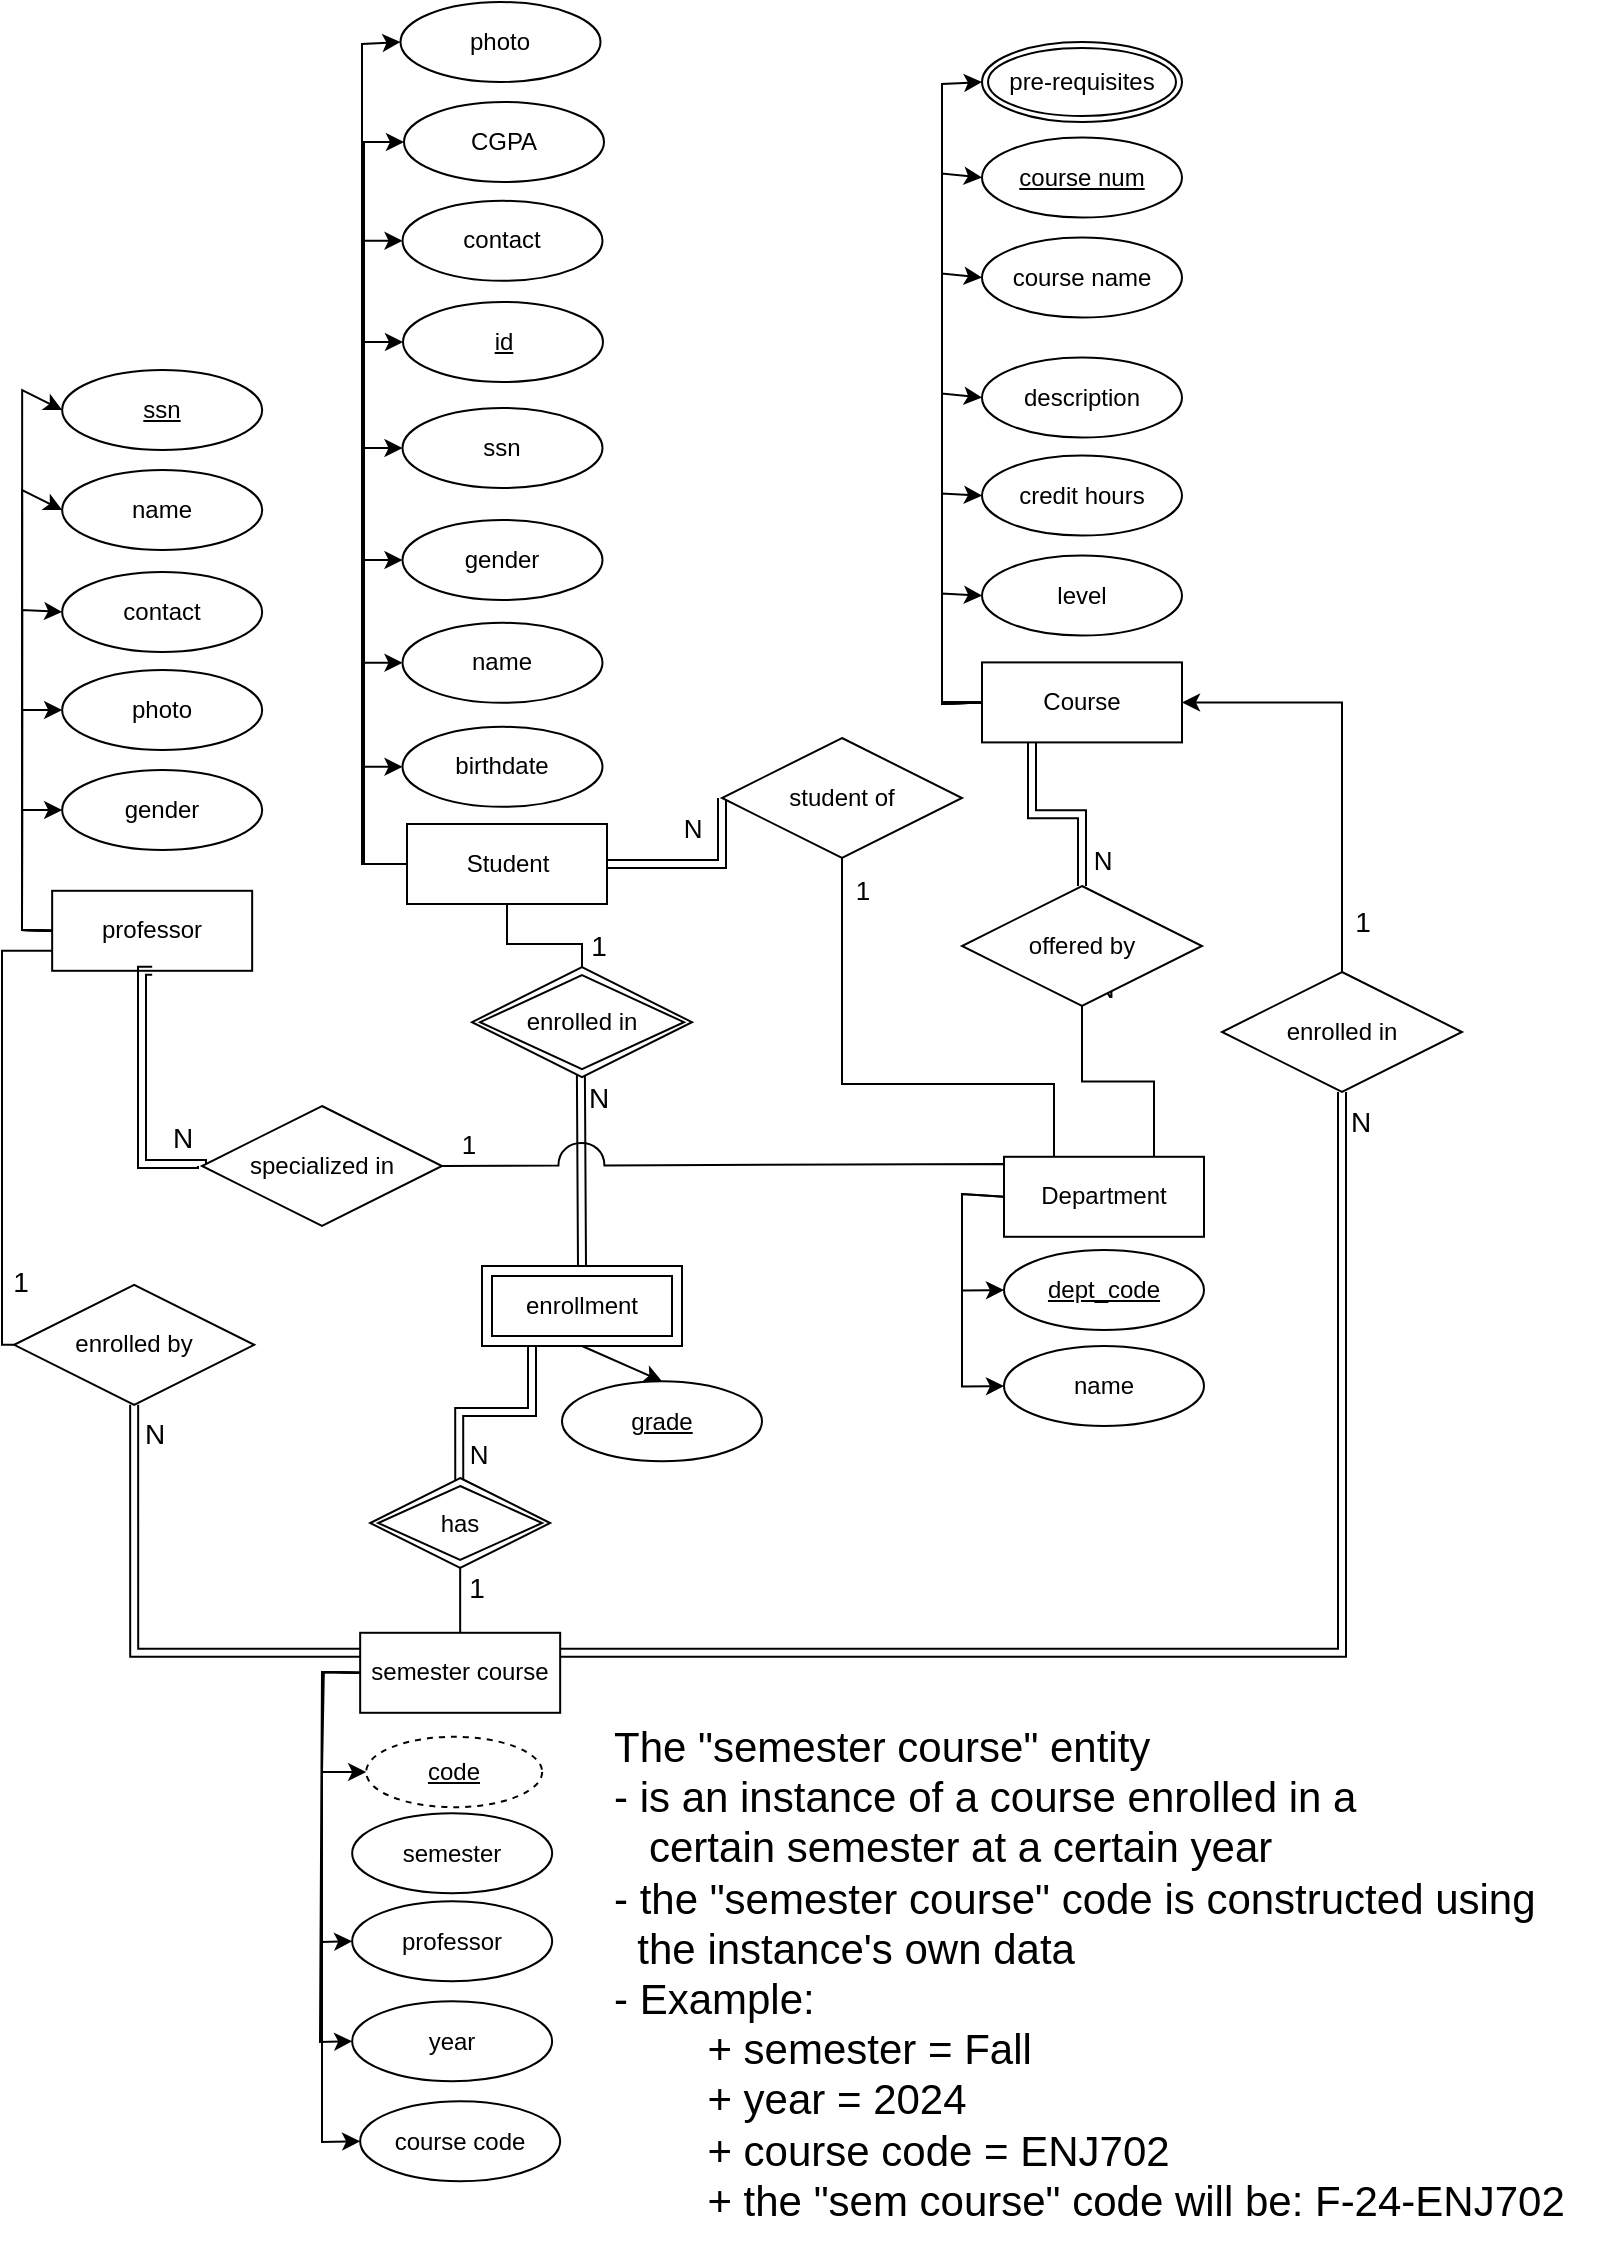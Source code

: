 <mxfile version="23.1.2" type="google">
  <diagram name="Page-1" id="5T_YC4kcuNcBQj2MiASD">
    <mxGraphModel grid="1" page="1" gridSize="10" guides="1" tooltips="1" connect="1" arrows="1" fold="1" pageScale="1" pageWidth="827" pageHeight="1169" math="0" shadow="0">
      <root>
        <mxCell id="0" />
        <mxCell id="1" parent="0" />
        <mxCell id="dBDPDZmybZHjLRNopPOm-32" style="rounded=1;orthogonalLoop=1;jettySize=auto;html=1;exitX=0.5;exitY=0;exitDx=0;exitDy=0;entryX=0;entryY=1;entryDx=0;entryDy=0;endArrow=none;endFill=0;" edge="1" parent="1">
          <mxGeometry relative="1" as="geometry">
            <mxPoint x="498.662" y="60.078" as="targetPoint" />
          </mxGeometry>
        </mxCell>
        <mxCell id="dBDPDZmybZHjLRNopPOm-33" style="rounded=1;orthogonalLoop=1;jettySize=auto;html=1;entryX=0.5;entryY=1;entryDx=0;entryDy=0;exitX=0.5;exitY=0;exitDx=0;exitDy=0;endArrow=none;endFill=0;" edge="1" parent="1">
          <mxGeometry relative="1" as="geometry">
            <mxPoint x="442.5" y="55.2" as="targetPoint" />
          </mxGeometry>
        </mxCell>
        <mxCell id="dBDPDZmybZHjLRNopPOm-34" style="rounded=1;orthogonalLoop=1;jettySize=auto;html=1;entryX=0.5;entryY=1;entryDx=0;entryDy=0;exitX=0.5;exitY=0;exitDx=0;exitDy=0;endArrow=none;endFill=0;" edge="1" parent="1">
          <mxGeometry relative="1" as="geometry">
            <mxPoint x="367.5" y="55.2" as="targetPoint" />
          </mxGeometry>
        </mxCell>
        <mxCell id="cZ-kEsk4A76ILp2WTgLH-54" style="rounded=0;orthogonalLoop=1;jettySize=auto;html=1;exitX=1;exitY=0.5;exitDx=0;exitDy=0;entryX=0;entryY=0.5;entryDx=0;entryDy=0;endArrow=none;endFill=0;" edge="1" parent="1">
          <mxGeometry relative="1" as="geometry">
            <mxPoint x="364" y="390.0" as="sourcePoint" />
          </mxGeometry>
        </mxCell>
        <mxCell id="cZ-kEsk4A76ILp2WTgLH-36" style="rounded=0;orthogonalLoop=1;jettySize=auto;html=1;exitX=0.5;exitY=1;exitDx=0;exitDy=0;entryX=0;entryY=0;entryDx=0;entryDy=0;endArrow=none;endFill=0;" edge="1" parent="1">
          <mxGeometry relative="1" as="geometry">
            <mxPoint x="430" y="600" as="sourcePoint" />
          </mxGeometry>
        </mxCell>
        <mxCell id="cZ-kEsk4A76ILp2WTgLH-38" style="rounded=0;orthogonalLoop=1;jettySize=auto;html=1;exitX=0.5;exitY=1;exitDx=0;exitDy=0;entryX=0;entryY=0;entryDx=0;entryDy=0;endArrow=none;endFill=0;" edge="1" parent="1">
          <mxGeometry relative="1" as="geometry">
            <mxPoint x="430" y="600" as="sourcePoint" />
          </mxGeometry>
        </mxCell>
        <mxCell id="cZ-kEsk4A76ILp2WTgLH-39" style="rounded=0;orthogonalLoop=1;jettySize=auto;html=1;exitX=0.5;exitY=1;exitDx=0;exitDy=0;entryX=0;entryY=0;entryDx=0;entryDy=0;endArrow=none;endFill=0;" edge="1" parent="1">
          <mxGeometry relative="1" as="geometry">
            <mxPoint x="430" y="600" as="sourcePoint" />
          </mxGeometry>
        </mxCell>
        <mxCell id="cZ-kEsk4A76ILp2WTgLH-40" style="rounded=0;orthogonalLoop=1;jettySize=auto;html=1;exitX=0.5;exitY=1;exitDx=0;exitDy=0;entryX=1;entryY=0;entryDx=0;entryDy=0;endArrow=none;endFill=0;" edge="1" parent="1">
          <mxGeometry relative="1" as="geometry">
            <mxPoint x="430" y="600" as="sourcePoint" />
          </mxGeometry>
        </mxCell>
        <mxCell id="cZ-kEsk4A76ILp2WTgLH-41" style="rounded=0;orthogonalLoop=1;jettySize=auto;html=1;exitX=0.5;exitY=1;exitDx=0;exitDy=0;entryX=1;entryY=0;entryDx=0;entryDy=0;endArrow=none;endFill=0;" edge="1" parent="1">
          <mxGeometry relative="1" as="geometry">
            <mxPoint x="430" y="600" as="sourcePoint" />
          </mxGeometry>
        </mxCell>
        <mxCell id="xTe9xbJIrPCpYl-wwYux-94" style="rounded=0;orthogonalLoop=1;jettySize=auto;html=1;exitX=0.5;exitY=0;exitDx=0;exitDy=0;entryX=0.495;entryY=0.975;entryDx=0;entryDy=0;shape=link;entryPerimeter=0;" edge="1" parent="1" source="xTe9xbJIrPCpYl-wwYux-115" target="xTe9xbJIrPCpYl-wwYux-116">
          <mxGeometry relative="1" as="geometry">
            <mxPoint x="1140" y="531.6" as="targetPoint" />
            <mxPoint x="1140" y="649" as="sourcePoint" />
          </mxGeometry>
        </mxCell>
        <mxCell id="xTe9xbJIrPCpYl-wwYux-109" value="N" style="edgeLabel;html=1;align=center;verticalAlign=middle;resizable=0;points=[];fontSize=14;" connectable="0" vertex="1" parent="xTe9xbJIrPCpYl-wwYux-94">
          <mxGeometry x="0.688" y="-1" relative="1" as="geometry">
            <mxPoint x="7" y="-3" as="offset" />
          </mxGeometry>
        </mxCell>
        <mxCell id="xTe9xbJIrPCpYl-wwYux-98" style="rounded=0;orthogonalLoop=1;jettySize=auto;html=1;exitX=0.5;exitY=1;exitDx=0;exitDy=0;entryX=0.5;entryY=0;entryDx=0;entryDy=0;" edge="1" parent="1" source="xTe9xbJIrPCpYl-wwYux-115" target="xTe9xbJIrPCpYl-wwYux-97">
          <mxGeometry relative="1" as="geometry">
            <mxPoint x="1140" y="689" as="sourcePoint" />
          </mxGeometry>
        </mxCell>
        <mxCell id="X2fCzPqbsDA_nEbmkDdk-4" value="year" style="ellipse;whiteSpace=wrap;html=1;align=center;" vertex="1" parent="1">
          <mxGeometry x="1025.08" y="1018.6" width="100" height="40" as="geometry" />
        </mxCell>
        <mxCell id="X2fCzPqbsDA_nEbmkDdk-5" value="semester" style="ellipse;whiteSpace=wrap;html=1;align=center;" vertex="1" parent="1">
          <mxGeometry x="1025.08" y="924.6" width="100" height="40" as="geometry" />
        </mxCell>
        <mxCell id="X2fCzPqbsDA_nEbmkDdk-6" value="professor" style="ellipse;whiteSpace=wrap;html=1;align=center;" vertex="1" parent="1">
          <mxGeometry x="1025.08" y="968.6" width="100" height="40" as="geometry" />
        </mxCell>
        <mxCell id="X2fCzPqbsDA_nEbmkDdk-7" value="semester course" style="whiteSpace=wrap;html=1;align=center;" vertex="1" parent="1">
          <mxGeometry x="1029.08" y="834.4" width="100" height="40" as="geometry" />
        </mxCell>
        <mxCell id="X2fCzPqbsDA_nEbmkDdk-9" value="" style="edgeStyle=none;orthogonalLoop=1;jettySize=auto;html=1;rounded=0;exitX=0;exitY=0.5;exitDx=0;exitDy=0;entryX=0;entryY=0.5;entryDx=0;entryDy=0;" edge="1" parent="1" source="X2fCzPqbsDA_nEbmkDdk-7" target="X2fCzPqbsDA_nEbmkDdk-6">
          <mxGeometry width="100" relative="1" as="geometry">
            <mxPoint x="1043.08" y="863.6" as="sourcePoint" />
            <mxPoint x="1039.08" y="923.6" as="targetPoint" />
            <Array as="points">
              <mxPoint x="1010" y="854" />
              <mxPoint x="1010" y="989" />
            </Array>
          </mxGeometry>
        </mxCell>
        <mxCell id="X2fCzPqbsDA_nEbmkDdk-10" value="" style="edgeStyle=none;orthogonalLoop=1;jettySize=auto;html=1;rounded=0;exitX=0;exitY=0.5;exitDx=0;exitDy=0;entryX=0;entryY=0.5;entryDx=0;entryDy=0;" edge="1" parent="1" source="X2fCzPqbsDA_nEbmkDdk-7" target="X2fCzPqbsDA_nEbmkDdk-4">
          <mxGeometry width="100" relative="1" as="geometry">
            <mxPoint x="1033.08" y="872.6" as="sourcePoint" />
            <mxPoint x="1029.08" y="932.6" as="targetPoint" />
            <Array as="points">
              <mxPoint x="1010" y="854" />
              <mxPoint x="1009" y="1039" />
            </Array>
          </mxGeometry>
        </mxCell>
        <mxCell id="X2fCzPqbsDA_nEbmkDdk-11" value="" style="edgeStyle=none;orthogonalLoop=1;jettySize=auto;html=1;rounded=0;exitX=0;exitY=0.5;exitDx=0;exitDy=0;entryX=0;entryY=0.5;entryDx=0;entryDy=0;" edge="1" parent="1" source="X2fCzPqbsDA_nEbmkDdk-7" target="X2fCzPqbsDA_nEbmkDdk-12">
          <mxGeometry width="100" relative="1" as="geometry">
            <mxPoint x="1063.08" y="883.6" as="sourcePoint" />
            <mxPoint x="1029.08" y="1057.6" as="targetPoint" />
            <Array as="points">
              <mxPoint x="1010" y="854" />
              <mxPoint x="1010" y="1089" />
            </Array>
          </mxGeometry>
        </mxCell>
        <mxCell id="X2fCzPqbsDA_nEbmkDdk-12" value="course code" style="ellipse;whiteSpace=wrap;html=1;align=center;" vertex="1" parent="1">
          <mxGeometry x="1029.08" y="1068.6" width="100" height="40" as="geometry" />
        </mxCell>
        <mxCell id="X2fCzPqbsDA_nEbmkDdk-16" value="" style="edgeStyle=none;orthogonalLoop=1;jettySize=auto;html=1;rounded=0;exitX=0;exitY=0.5;exitDx=0;exitDy=0;entryX=0;entryY=0.5;entryDx=0;entryDy=0;" edge="1" parent="1" source="X2fCzPqbsDA_nEbmkDdk-7" target="X2fCzPqbsDA_nEbmkDdk-17">
          <mxGeometry width="100" relative="1" as="geometry">
            <mxPoint x="1029.92" y="854" as="sourcePoint" />
            <mxPoint x="1029" y="894" as="targetPoint" />
            <Array as="points">
              <mxPoint x="1010.92" y="854" />
              <mxPoint x="1010" y="904" />
            </Array>
          </mxGeometry>
        </mxCell>
        <mxCell id="X2fCzPqbsDA_nEbmkDdk-17" value="&lt;u&gt;code&lt;/u&gt;" style="ellipse;whiteSpace=wrap;html=1;align=center;dashed=1;aspect=fixed;" vertex="1" parent="1">
          <mxGeometry x="1032.08" y="886.4" width="88" height="35.2" as="geometry" />
        </mxCell>
        <mxCell id="xTe9xbJIrPCpYl-wwYux-2" style="edgeStyle=orthogonalEdgeStyle;rounded=0;orthogonalLoop=1;jettySize=auto;html=1;exitX=0.5;exitY=0;exitDx=0;exitDy=0;entryX=0.5;entryY=1;entryDx=0;entryDy=0;endArrow=none;endFill=0;" edge="1" parent="1" source="X2fCzPqbsDA_nEbmkDdk-7" target="xTe9xbJIrPCpYl-wwYux-118">
          <mxGeometry relative="1" as="geometry">
            <mxPoint x="1075.08" y="843" as="sourcePoint" />
            <mxPoint x="1079.08" y="781.0" as="targetPoint" />
          </mxGeometry>
        </mxCell>
        <mxCell id="xTe9xbJIrPCpYl-wwYux-111" value="1" style="edgeLabel;html=1;align=center;verticalAlign=middle;resizable=0;points=[];fontSize=14;" connectable="0" vertex="1" parent="xTe9xbJIrPCpYl-wwYux-2">
          <mxGeometry x="0.384" y="-1" relative="1" as="geometry">
            <mxPoint x="7" as="offset" />
          </mxGeometry>
        </mxCell>
        <mxCell id="xTe9xbJIrPCpYl-wwYux-4" style="edgeStyle=orthogonalEdgeStyle;rounded=0;orthogonalLoop=1;jettySize=auto;html=1;exitX=0.495;exitY=0.035;exitDx=0;exitDy=0;entryX=0.25;entryY=1;entryDx=0;entryDy=0;shape=link;exitPerimeter=0;" edge="1" parent="1" source="xTe9xbJIrPCpYl-wwYux-118" target="xTe9xbJIrPCpYl-wwYux-115">
          <mxGeometry relative="1" as="geometry">
            <mxPoint x="1079.08" y="740.0" as="sourcePoint" />
            <mxPoint x="1115" y="689" as="targetPoint" />
          </mxGeometry>
        </mxCell>
        <mxCell id="xTe9xbJIrPCpYl-wwYux-112" value="N" style="edgeLabel;html=1;align=center;verticalAlign=middle;resizable=0;points=[];fontSize=13;" connectable="0" vertex="1" parent="xTe9xbJIrPCpYl-wwYux-4">
          <mxGeometry x="-0.744" y="-4" relative="1" as="geometry">
            <mxPoint x="5" as="offset" />
          </mxGeometry>
        </mxCell>
        <mxCell id="xTe9xbJIrPCpYl-wwYux-7" style="edgeStyle=orthogonalEdgeStyle;rounded=0;orthogonalLoop=1;jettySize=auto;html=1;exitX=0.5;exitY=1;exitDx=0;exitDy=0;entryX=0;entryY=0.25;entryDx=0;entryDy=0;shape=link;" edge="1" parent="1" source="xTe9xbJIrPCpYl-wwYux-5" target="X2fCzPqbsDA_nEbmkDdk-7">
          <mxGeometry relative="1" as="geometry" />
        </mxCell>
        <mxCell id="xTe9xbJIrPCpYl-wwYux-113" value="N" style="edgeLabel;html=1;align=center;verticalAlign=middle;resizable=0;points=[];fontSize=14;" connectable="0" vertex="1" parent="xTe9xbJIrPCpYl-wwYux-7">
          <mxGeometry x="-0.788" y="4" relative="1" as="geometry">
            <mxPoint x="6" y="-11" as="offset" />
          </mxGeometry>
        </mxCell>
        <mxCell id="xTe9xbJIrPCpYl-wwYux-59" style="edgeStyle=orthogonalEdgeStyle;rounded=0;orthogonalLoop=1;jettySize=auto;html=1;exitX=0;exitY=0.5;exitDx=0;exitDy=0;entryX=0;entryY=0.75;entryDx=0;entryDy=0;endArrow=none;endFill=0;" edge="1" parent="1" source="xTe9xbJIrPCpYl-wwYux-5" target="xTe9xbJIrPCpYl-wwYux-8">
          <mxGeometry relative="1" as="geometry">
            <Array as="points">
              <mxPoint x="850" y="690" />
              <mxPoint x="850" y="493" />
            </Array>
          </mxGeometry>
        </mxCell>
        <mxCell id="xTe9xbJIrPCpYl-wwYux-114" value="1" style="edgeLabel;html=1;align=center;verticalAlign=middle;resizable=0;points=[];fontSize=14;" connectable="0" vertex="1" parent="xTe9xbJIrPCpYl-wwYux-59">
          <mxGeometry x="-0.625" y="-1" relative="1" as="geometry">
            <mxPoint x="8" y="5" as="offset" />
          </mxGeometry>
        </mxCell>
        <mxCell id="xTe9xbJIrPCpYl-wwYux-5" value="enrolled by" style="shape=rhombus;perimeter=rhombusPerimeter;whiteSpace=wrap;html=1;align=center;" vertex="1" parent="1">
          <mxGeometry x="856.08" y="660.4" width="120" height="60" as="geometry" />
        </mxCell>
        <mxCell id="xTe9xbJIrPCpYl-wwYux-8" value="professor" style="whiteSpace=wrap;html=1;align=center;" vertex="1" parent="1">
          <mxGeometry x="875.08" y="463.4" width="100" height="40" as="geometry" />
        </mxCell>
        <mxCell id="xTe9xbJIrPCpYl-wwYux-9" value="&lt;u&gt;ssn&lt;/u&gt;" style="ellipse;whiteSpace=wrap;html=1;align=center;" vertex="1" parent="1">
          <mxGeometry x="880.08" y="203" width="100" height="40" as="geometry" />
        </mxCell>
        <mxCell id="xTe9xbJIrPCpYl-wwYux-10" value="name" style="ellipse;whiteSpace=wrap;html=1;align=center;" vertex="1" parent="1">
          <mxGeometry x="880.08" y="253" width="100" height="40" as="geometry" />
        </mxCell>
        <mxCell id="xTe9xbJIrPCpYl-wwYux-11" value="contact" style="ellipse;whiteSpace=wrap;html=1;align=center;" vertex="1" parent="1">
          <mxGeometry x="880.08" y="304" width="100" height="40" as="geometry" />
        </mxCell>
        <mxCell id="xTe9xbJIrPCpYl-wwYux-12" value="photo" style="ellipse;whiteSpace=wrap;html=1;align=center;" vertex="1" parent="1">
          <mxGeometry x="880.08" y="353" width="100" height="40" as="geometry" />
        </mxCell>
        <mxCell id="xTe9xbJIrPCpYl-wwYux-13" value="gender" style="ellipse;whiteSpace=wrap;html=1;align=center;" vertex="1" parent="1">
          <mxGeometry x="880.08" y="403" width="100" height="40" as="geometry" />
        </mxCell>
        <mxCell id="xTe9xbJIrPCpYl-wwYux-14" value="" style="edgeStyle=none;orthogonalLoop=1;jettySize=auto;html=1;rounded=0;entryX=0;entryY=0.5;entryDx=0;entryDy=0;exitX=0;exitY=0.5;exitDx=0;exitDy=0;" edge="1" parent="1" source="xTe9xbJIrPCpYl-wwYux-8" target="xTe9xbJIrPCpYl-wwYux-9">
          <mxGeometry width="100" relative="1" as="geometry">
            <mxPoint x="860.08" y="154" as="sourcePoint" />
            <mxPoint x="870.08" y="214.4" as="targetPoint" />
            <Array as="points">
              <mxPoint x="860" y="483" />
              <mxPoint x="860.08" y="213" />
            </Array>
          </mxGeometry>
        </mxCell>
        <mxCell id="xTe9xbJIrPCpYl-wwYux-15" value="" style="edgeStyle=none;orthogonalLoop=1;jettySize=auto;html=1;rounded=0;entryX=0;entryY=0.5;entryDx=0;entryDy=0;exitX=0;exitY=0.5;exitDx=0;exitDy=0;" edge="1" parent="1" source="xTe9xbJIrPCpYl-wwYux-8" target="xTe9xbJIrPCpYl-wwYux-10">
          <mxGeometry width="100" relative="1" as="geometry">
            <mxPoint x="810.08" y="194" as="sourcePoint" />
            <mxPoint x="870.08" y="254" as="targetPoint" />
            <Array as="points">
              <mxPoint x="860" y="483" />
              <mxPoint x="860.08" y="263" />
            </Array>
          </mxGeometry>
        </mxCell>
        <mxCell id="xTe9xbJIrPCpYl-wwYux-16" value="" style="edgeStyle=none;orthogonalLoop=1;jettySize=auto;html=1;rounded=0;entryX=0;entryY=0.5;entryDx=0;entryDy=0;exitX=0;exitY=0.5;exitDx=0;exitDy=0;" edge="1" parent="1" source="xTe9xbJIrPCpYl-wwYux-8" target="xTe9xbJIrPCpYl-wwYux-11">
          <mxGeometry width="100" relative="1" as="geometry">
            <mxPoint x="810.08" y="258" as="sourcePoint" />
            <mxPoint x="870.08" y="318" as="targetPoint" />
            <Array as="points">
              <mxPoint x="860" y="483" />
              <mxPoint x="860.08" y="323" />
            </Array>
          </mxGeometry>
        </mxCell>
        <mxCell id="xTe9xbJIrPCpYl-wwYux-17" value="" style="edgeStyle=none;orthogonalLoop=1;jettySize=auto;html=1;rounded=0;entryX=0;entryY=0.5;entryDx=0;entryDy=0;exitX=0;exitY=0.5;exitDx=0;exitDy=0;" edge="1" parent="1" source="xTe9xbJIrPCpYl-wwYux-8" target="xTe9xbJIrPCpYl-wwYux-12">
          <mxGeometry width="100" relative="1" as="geometry">
            <mxPoint x="830.08" y="203" as="sourcePoint" />
            <mxPoint x="880.08" y="358" as="targetPoint" />
            <Array as="points">
              <mxPoint x="860" y="483" />
              <mxPoint x="860.08" y="373" />
            </Array>
          </mxGeometry>
        </mxCell>
        <mxCell id="xTe9xbJIrPCpYl-wwYux-18" value="" style="edgeStyle=none;orthogonalLoop=1;jettySize=auto;html=1;rounded=0;entryX=0;entryY=0.5;entryDx=0;entryDy=0;exitX=0;exitY=0.5;exitDx=0;exitDy=0;" edge="1" parent="1" source="xTe9xbJIrPCpYl-wwYux-8" target="xTe9xbJIrPCpYl-wwYux-13">
          <mxGeometry width="100" relative="1" as="geometry">
            <mxPoint x="810.08" y="368" as="sourcePoint" />
            <mxPoint x="870.08" y="428" as="targetPoint" />
            <Array as="points">
              <mxPoint x="860" y="483" />
              <mxPoint x="860.08" y="423" />
            </Array>
          </mxGeometry>
        </mxCell>
        <mxCell id="xTe9xbJIrPCpYl-wwYux-20" value="Department" style="whiteSpace=wrap;html=1;align=center;" vertex="1" parent="1">
          <mxGeometry x="1351" y="596.4" width="100" height="40" as="geometry" />
        </mxCell>
        <mxCell id="xTe9xbJIrPCpYl-wwYux-21" value="&lt;u&gt;dept_code&lt;/u&gt;" style="ellipse;whiteSpace=wrap;html=1;align=center;" vertex="1" parent="1">
          <mxGeometry x="1351" y="643" width="100" height="40" as="geometry" />
        </mxCell>
        <mxCell id="xTe9xbJIrPCpYl-wwYux-22" value="" style="edgeStyle=none;orthogonalLoop=1;jettySize=auto;html=1;rounded=0;entryX=0;entryY=0.5;entryDx=0;entryDy=0;exitX=0;exitY=0.5;exitDx=0;exitDy=0;" edge="1" parent="1" source="xTe9xbJIrPCpYl-wwYux-20" target="xTe9xbJIrPCpYl-wwYux-21">
          <mxGeometry width="100" relative="1" as="geometry">
            <mxPoint x="1330" y="616" as="sourcePoint" />
            <mxPoint x="1340" y="676.4" as="targetPoint" />
            <Array as="points">
              <mxPoint x="1330" y="615" />
              <mxPoint x="1330" y="663.3" />
            </Array>
          </mxGeometry>
        </mxCell>
        <mxCell id="xTe9xbJIrPCpYl-wwYux-23" value="name" style="ellipse;whiteSpace=wrap;html=1;align=center;" vertex="1" parent="1">
          <mxGeometry x="1351" y="691" width="100" height="40" as="geometry" />
        </mxCell>
        <mxCell id="xTe9xbJIrPCpYl-wwYux-24" value="" style="edgeStyle=none;orthogonalLoop=1;jettySize=auto;html=1;rounded=0;entryX=0;entryY=0.5;entryDx=0;entryDy=0;exitX=0;exitY=0.5;exitDx=0;exitDy=0;" edge="1" parent="1" source="xTe9xbJIrPCpYl-wwYux-20" target="xTe9xbJIrPCpYl-wwYux-23">
          <mxGeometry width="100" relative="1" as="geometry">
            <mxPoint x="1280" y="656" as="sourcePoint" />
            <mxPoint x="1340" y="716" as="targetPoint" />
            <Array as="points">
              <mxPoint x="1330" y="615" />
              <mxPoint x="1330" y="711.3" />
            </Array>
          </mxGeometry>
        </mxCell>
        <mxCell id="xTe9xbJIrPCpYl-wwYux-44" value="Course" style="whiteSpace=wrap;html=1;align=center;" vertex="1" parent="1">
          <mxGeometry x="1340" y="349.2" width="100" height="40" as="geometry" />
        </mxCell>
        <mxCell id="xTe9xbJIrPCpYl-wwYux-45" value="&lt;u&gt;course num&lt;/u&gt;" style="ellipse;whiteSpace=wrap;html=1;align=center;" vertex="1" parent="1">
          <mxGeometry x="1340" y="86.8" width="100" height="40" as="geometry" />
        </mxCell>
        <mxCell id="xTe9xbJIrPCpYl-wwYux-46" value="course name" style="ellipse;whiteSpace=wrap;html=1;align=center;" vertex="1" parent="1">
          <mxGeometry x="1340" y="136.8" width="100" height="40" as="geometry" />
        </mxCell>
        <mxCell id="xTe9xbJIrPCpYl-wwYux-47" value="description" style="ellipse;whiteSpace=wrap;html=1;align=center;" vertex="1" parent="1">
          <mxGeometry x="1340" y="196.8" width="100" height="40" as="geometry" />
        </mxCell>
        <mxCell id="xTe9xbJIrPCpYl-wwYux-48" value="credit hours" style="ellipse;whiteSpace=wrap;html=1;align=center;" vertex="1" parent="1">
          <mxGeometry x="1340" y="245.8" width="100" height="40" as="geometry" />
        </mxCell>
        <mxCell id="xTe9xbJIrPCpYl-wwYux-49" value="level" style="ellipse;whiteSpace=wrap;html=1;align=center;" vertex="1" parent="1">
          <mxGeometry x="1340" y="295.8" width="100" height="40" as="geometry" />
        </mxCell>
        <mxCell id="xTe9xbJIrPCpYl-wwYux-50" value="" style="edgeStyle=none;orthogonalLoop=1;jettySize=auto;html=1;rounded=0;entryX=0;entryY=0.5;entryDx=0;entryDy=0;exitX=0;exitY=0.5;exitDx=0;exitDy=0;" edge="1" parent="1" source="xTe9xbJIrPCpYl-wwYux-44" target="xTe9xbJIrPCpYl-wwYux-45">
          <mxGeometry width="100" relative="1" as="geometry">
            <mxPoint x="1320" y="45.8" as="sourcePoint" />
            <mxPoint x="1330" y="106.2" as="targetPoint" />
            <Array as="points">
              <mxPoint x="1320" y="369" />
              <mxPoint x="1320" y="104.8" />
            </Array>
          </mxGeometry>
        </mxCell>
        <mxCell id="xTe9xbJIrPCpYl-wwYux-51" value="" style="edgeStyle=none;orthogonalLoop=1;jettySize=auto;html=1;rounded=0;entryX=0;entryY=0.5;entryDx=0;entryDy=0;exitX=0;exitY=0.5;exitDx=0;exitDy=0;" edge="1" parent="1" source="xTe9xbJIrPCpYl-wwYux-44" target="xTe9xbJIrPCpYl-wwYux-46">
          <mxGeometry width="100" relative="1" as="geometry">
            <mxPoint x="1270" y="85.8" as="sourcePoint" />
            <mxPoint x="1330" y="145.8" as="targetPoint" />
            <Array as="points">
              <mxPoint x="1320" y="370" />
              <mxPoint x="1320" y="154.8" />
            </Array>
          </mxGeometry>
        </mxCell>
        <mxCell id="xTe9xbJIrPCpYl-wwYux-52" value="" style="edgeStyle=none;orthogonalLoop=1;jettySize=auto;html=1;rounded=0;entryX=0;entryY=0.5;entryDx=0;entryDy=0;exitX=0;exitY=0.5;exitDx=0;exitDy=0;" edge="1" parent="1" source="xTe9xbJIrPCpYl-wwYux-44" target="xTe9xbJIrPCpYl-wwYux-47">
          <mxGeometry width="100" relative="1" as="geometry">
            <mxPoint x="1270" y="149.8" as="sourcePoint" />
            <mxPoint x="1330" y="209.8" as="targetPoint" />
            <Array as="points">
              <mxPoint x="1320" y="370" />
              <mxPoint x="1320" y="214.8" />
            </Array>
          </mxGeometry>
        </mxCell>
        <mxCell id="xTe9xbJIrPCpYl-wwYux-53" value="" style="edgeStyle=none;orthogonalLoop=1;jettySize=auto;html=1;rounded=0;entryX=0;entryY=0.5;entryDx=0;entryDy=0;exitX=0;exitY=0.5;exitDx=0;exitDy=0;" edge="1" parent="1" source="xTe9xbJIrPCpYl-wwYux-44" target="xTe9xbJIrPCpYl-wwYux-48">
          <mxGeometry width="100" relative="1" as="geometry">
            <mxPoint x="1290" y="94.8" as="sourcePoint" />
            <mxPoint x="1340" y="249.8" as="targetPoint" />
            <Array as="points">
              <mxPoint x="1320" y="370" />
              <mxPoint x="1320" y="264.8" />
            </Array>
          </mxGeometry>
        </mxCell>
        <mxCell id="xTe9xbJIrPCpYl-wwYux-54" value="" style="edgeStyle=none;orthogonalLoop=1;jettySize=auto;html=1;rounded=0;entryX=0;entryY=0.5;entryDx=0;entryDy=0;exitX=0;exitY=0.5;exitDx=0;exitDy=0;" edge="1" parent="1" source="xTe9xbJIrPCpYl-wwYux-44" target="xTe9xbJIrPCpYl-wwYux-49">
          <mxGeometry width="100" relative="1" as="geometry">
            <mxPoint x="1270" y="259.8" as="sourcePoint" />
            <mxPoint x="1330" y="319.8" as="targetPoint" />
            <Array as="points">
              <mxPoint x="1320" y="369" />
              <mxPoint x="1320" y="314.8" />
            </Array>
          </mxGeometry>
        </mxCell>
        <mxCell id="xTe9xbJIrPCpYl-wwYux-56" style="edgeStyle=orthogonalEdgeStyle;rounded=0;orthogonalLoop=1;jettySize=auto;html=1;exitX=0.5;exitY=1;exitDx=0;exitDy=0;entryX=1;entryY=0.25;entryDx=0;entryDy=0;shape=link;" edge="1" parent="1" source="xTe9xbJIrPCpYl-wwYux-55" target="X2fCzPqbsDA_nEbmkDdk-7">
          <mxGeometry relative="1" as="geometry">
            <mxPoint x="1070" y="660" as="targetPoint" />
          </mxGeometry>
        </mxCell>
        <mxCell id="xTe9xbJIrPCpYl-wwYux-107" value="N" style="edgeLabel;html=1;align=center;verticalAlign=middle;resizable=0;points=[];fontSize=14;" connectable="0" vertex="1" parent="xTe9xbJIrPCpYl-wwYux-56">
          <mxGeometry x="-0.951" y="1" relative="1" as="geometry">
            <mxPoint x="8" y="-2" as="offset" />
          </mxGeometry>
        </mxCell>
        <mxCell id="xTe9xbJIrPCpYl-wwYux-58" style="edgeStyle=orthogonalEdgeStyle;rounded=0;orthogonalLoop=1;jettySize=auto;html=1;exitX=0.5;exitY=0;exitDx=0;exitDy=0;entryX=1;entryY=0.5;entryDx=0;entryDy=0;" edge="1" parent="1" source="xTe9xbJIrPCpYl-wwYux-55" target="xTe9xbJIrPCpYl-wwYux-44">
          <mxGeometry relative="1" as="geometry" />
        </mxCell>
        <mxCell id="xTe9xbJIrPCpYl-wwYux-106" value="1" style="edgeLabel;html=1;align=center;verticalAlign=middle;resizable=0;points=[];fontSize=14;" connectable="0" vertex="1" parent="xTe9xbJIrPCpYl-wwYux-58">
          <mxGeometry x="-0.555" y="-2" relative="1" as="geometry">
            <mxPoint x="8" y="23" as="offset" />
          </mxGeometry>
        </mxCell>
        <mxCell id="xTe9xbJIrPCpYl-wwYux-55" value="enrolled in" style="shape=rhombus;perimeter=rhombusPerimeter;whiteSpace=wrap;html=1;align=center;" vertex="1" parent="1">
          <mxGeometry x="1460" y="504.0" width="120" height="60" as="geometry" />
        </mxCell>
        <mxCell id="xTe9xbJIrPCpYl-wwYux-80" style="edgeStyle=orthogonalEdgeStyle;rounded=0;orthogonalLoop=1;jettySize=auto;html=1;exitX=0;exitY=0.5;exitDx=0;exitDy=0;entryX=0;entryY=0.5;entryDx=0;entryDy=0;endArrow=none;endFill=0;startArrow=classic;startFill=1;" edge="1" parent="1" source="xTe9xbJIrPCpYl-wwYux-60" target="xTe9xbJIrPCpYl-wwYux-71">
          <mxGeometry relative="1" as="geometry" />
        </mxCell>
        <mxCell id="xTe9xbJIrPCpYl-wwYux-60" value="CGPA" style="ellipse;whiteSpace=wrap;html=1;align=center;" vertex="1" parent="1">
          <mxGeometry x="1051" y="69" width="100" height="40" as="geometry" />
        </mxCell>
        <mxCell id="xTe9xbJIrPCpYl-wwYux-79" style="edgeStyle=orthogonalEdgeStyle;rounded=0;orthogonalLoop=1;jettySize=auto;html=1;exitX=0;exitY=0.5;exitDx=0;exitDy=0;entryX=0;entryY=0.5;entryDx=0;entryDy=0;endArrow=none;endFill=0;startArrow=classic;startFill=1;" edge="1" parent="1" source="xTe9xbJIrPCpYl-wwYux-62" target="xTe9xbJIrPCpYl-wwYux-71">
          <mxGeometry relative="1" as="geometry">
            <mxPoint x="1011" y="339.0" as="targetPoint" />
          </mxGeometry>
        </mxCell>
        <mxCell id="xTe9xbJIrPCpYl-wwYux-62" value="contact" style="ellipse;whiteSpace=wrap;html=1;align=center;" vertex="1" parent="1">
          <mxGeometry x="1050.25" y="118.4" width="100" height="40" as="geometry" />
        </mxCell>
        <mxCell id="xTe9xbJIrPCpYl-wwYux-77" style="edgeStyle=orthogonalEdgeStyle;rounded=0;orthogonalLoop=1;jettySize=auto;html=1;exitX=0;exitY=0.5;exitDx=0;exitDy=0;entryX=0;entryY=0.5;entryDx=0;entryDy=0;startArrow=classic;startFill=1;endArrow=none;endFill=0;" edge="1" parent="1" source="xTe9xbJIrPCpYl-wwYux-63" target="xTe9xbJIrPCpYl-wwYux-71">
          <mxGeometry relative="1" as="geometry" />
        </mxCell>
        <mxCell id="xTe9xbJIrPCpYl-wwYux-63" value="id" style="ellipse;whiteSpace=wrap;html=1;align=center;fontStyle=4;" vertex="1" parent="1">
          <mxGeometry x="1050.5" y="169" width="100" height="40" as="geometry" />
        </mxCell>
        <mxCell id="xTe9xbJIrPCpYl-wwYux-76" style="edgeStyle=orthogonalEdgeStyle;rounded=0;orthogonalLoop=1;jettySize=auto;html=1;exitX=0;exitY=0.5;exitDx=0;exitDy=0;entryX=0;entryY=0.5;entryDx=0;entryDy=0;endArrow=none;endFill=0;startArrow=classic;startFill=1;" edge="1" parent="1" source="xTe9xbJIrPCpYl-wwYux-67" target="xTe9xbJIrPCpYl-wwYux-71">
          <mxGeometry relative="1" as="geometry" />
        </mxCell>
        <mxCell id="xTe9xbJIrPCpYl-wwYux-67" value="ssn" style="ellipse;whiteSpace=wrap;html=1;align=center;" vertex="1" parent="1">
          <mxGeometry x="1050.25" y="222" width="100" height="40" as="geometry" />
        </mxCell>
        <mxCell id="xTe9xbJIrPCpYl-wwYux-75" style="edgeStyle=orthogonalEdgeStyle;rounded=0;orthogonalLoop=1;jettySize=auto;html=1;exitX=0;exitY=0.5;exitDx=0;exitDy=0;entryX=0;entryY=0.5;entryDx=0;entryDy=0;endArrow=none;endFill=0;startArrow=classic;startFill=1;" edge="1" parent="1" source="xTe9xbJIrPCpYl-wwYux-68" target="xTe9xbJIrPCpYl-wwYux-71">
          <mxGeometry relative="1" as="geometry" />
        </mxCell>
        <mxCell id="xTe9xbJIrPCpYl-wwYux-68" value="gender" style="ellipse;whiteSpace=wrap;html=1;align=center;" vertex="1" parent="1">
          <mxGeometry x="1050.25" y="278" width="100" height="40" as="geometry" />
        </mxCell>
        <mxCell id="xTe9xbJIrPCpYl-wwYux-74" style="edgeStyle=orthogonalEdgeStyle;rounded=0;orthogonalLoop=1;jettySize=auto;html=1;exitX=0;exitY=0.5;exitDx=0;exitDy=0;entryX=0;entryY=0.5;entryDx=0;entryDy=0;endArrow=none;endFill=0;startArrow=classic;startFill=1;" edge="1" parent="1" source="xTe9xbJIrPCpYl-wwYux-69" target="xTe9xbJIrPCpYl-wwYux-71">
          <mxGeometry relative="1" as="geometry">
            <mxPoint x="1049.87" y="469" as="targetPoint" />
            <Array as="points">
              <mxPoint x="1030" y="349" />
              <mxPoint x="1030" y="450" />
            </Array>
          </mxGeometry>
        </mxCell>
        <mxCell id="xTe9xbJIrPCpYl-wwYux-69" value="name" style="ellipse;whiteSpace=wrap;html=1;align=center;" vertex="1" parent="1">
          <mxGeometry x="1050.25" y="329.4" width="100" height="40" as="geometry" />
        </mxCell>
        <mxCell id="xTe9xbJIrPCpYl-wwYux-73" style="edgeStyle=orthogonalEdgeStyle;rounded=0;orthogonalLoop=1;jettySize=auto;html=1;exitX=0;exitY=0.5;exitDx=0;exitDy=0;entryX=0;entryY=0.5;entryDx=0;entryDy=0;endArrow=none;endFill=0;startArrow=classic;startFill=1;" edge="1" parent="1" source="xTe9xbJIrPCpYl-wwYux-70" target="xTe9xbJIrPCpYl-wwYux-71">
          <mxGeometry relative="1" as="geometry" />
        </mxCell>
        <mxCell id="xTe9xbJIrPCpYl-wwYux-70" value="birthdate" style="ellipse;whiteSpace=wrap;html=1;align=center;" vertex="1" parent="1">
          <mxGeometry x="1050.25" y="381.4" width="100" height="40" as="geometry" />
        </mxCell>
        <mxCell id="xTe9xbJIrPCpYl-wwYux-87" style="edgeStyle=orthogonalEdgeStyle;rounded=0;orthogonalLoop=1;jettySize=auto;html=1;exitX=1;exitY=0.5;exitDx=0;exitDy=0;entryX=0;entryY=0.5;entryDx=0;entryDy=0;shape=link;" edge="1" parent="1" source="xTe9xbJIrPCpYl-wwYux-71" target="xTe9xbJIrPCpYl-wwYux-86">
          <mxGeometry relative="1" as="geometry">
            <Array as="points">
              <mxPoint x="1153" y="450" />
              <mxPoint x="1210" y="450" />
            </Array>
          </mxGeometry>
        </mxCell>
        <mxCell id="xTe9xbJIrPCpYl-wwYux-101" value="N" style="edgeLabel;html=1;align=center;verticalAlign=middle;resizable=0;points=[];fontSize=13;" connectable="0" vertex="1" parent="xTe9xbJIrPCpYl-wwYux-87">
          <mxGeometry x="0.506" y="3" relative="1" as="geometry">
            <mxPoint x="-12" y="-8" as="offset" />
          </mxGeometry>
        </mxCell>
        <mxCell id="xTe9xbJIrPCpYl-wwYux-96" style="edgeStyle=orthogonalEdgeStyle;rounded=0;orthogonalLoop=1;jettySize=auto;html=1;exitX=0.5;exitY=1;exitDx=0;exitDy=0;entryX=0.5;entryY=0;entryDx=0;entryDy=0;endArrow=none;endFill=0;" edge="1" parent="1" source="xTe9xbJIrPCpYl-wwYux-71" target="xTe9xbJIrPCpYl-wwYux-116">
          <mxGeometry relative="1" as="geometry">
            <mxPoint x="1140" y="471.6" as="targetPoint" />
          </mxGeometry>
        </mxCell>
        <mxCell id="xTe9xbJIrPCpYl-wwYux-108" value="1" style="edgeLabel;html=1;align=center;verticalAlign=middle;resizable=0;points=[];fontSize=14;" connectable="0" vertex="1" parent="xTe9xbJIrPCpYl-wwYux-96">
          <mxGeometry x="0.69" y="1" relative="1" as="geometry">
            <mxPoint x="7" as="offset" />
          </mxGeometry>
        </mxCell>
        <mxCell id="xTe9xbJIrPCpYl-wwYux-71" value="Student" style="whiteSpace=wrap;html=1;align=center;" vertex="1" parent="1">
          <mxGeometry x="1052.5" y="430" width="100" height="40" as="geometry" />
        </mxCell>
        <mxCell id="xTe9xbJIrPCpYl-wwYux-84" style="edgeStyle=orthogonalEdgeStyle;rounded=0;orthogonalLoop=1;jettySize=auto;html=1;exitX=0;exitY=0.5;exitDx=0;exitDy=0;entryX=0.5;entryY=1;entryDx=0;entryDy=0;shape=link;" edge="1" parent="1" source="xTe9xbJIrPCpYl-wwYux-82" target="xTe9xbJIrPCpYl-wwYux-8">
          <mxGeometry relative="1" as="geometry">
            <Array as="points">
              <mxPoint x="950" y="600" />
              <mxPoint x="920" y="600" />
              <mxPoint x="920" y="503" />
            </Array>
          </mxGeometry>
        </mxCell>
        <mxCell id="xTe9xbJIrPCpYl-wwYux-100" value="N" style="edgeLabel;html=1;align=center;verticalAlign=middle;resizable=0;points=[];fontSize=14;" connectable="0" vertex="1" parent="xTe9xbJIrPCpYl-wwYux-84">
          <mxGeometry x="0.607" y="-2" relative="1" as="geometry">
            <mxPoint x="18" y="62" as="offset" />
          </mxGeometry>
        </mxCell>
        <mxCell id="xTe9xbJIrPCpYl-wwYux-85" style="edgeStyle=orthogonalEdgeStyle;rounded=0;orthogonalLoop=1;jettySize=auto;html=1;exitX=1;exitY=0.5;exitDx=0;exitDy=0;entryX=0;entryY=0.25;entryDx=0;entryDy=0;jumpStyle=arc;jumpSize=23;endArrow=none;endFill=0;" edge="1" parent="1" source="xTe9xbJIrPCpYl-wwYux-82" target="xTe9xbJIrPCpYl-wwYux-20">
          <mxGeometry relative="1" as="geometry">
            <Array as="points">
              <mxPoint x="1070" y="600" />
              <mxPoint x="1351" y="600" />
            </Array>
          </mxGeometry>
        </mxCell>
        <mxCell id="xTe9xbJIrPCpYl-wwYux-99" value="1" style="edgeLabel;html=1;align=center;verticalAlign=middle;resizable=0;points=[];fontSize=13;" connectable="0" vertex="1" parent="xTe9xbJIrPCpYl-wwYux-85">
          <mxGeometry x="0.681" y="-1" relative="1" as="geometry">
            <mxPoint x="-229" y="-11" as="offset" />
          </mxGeometry>
        </mxCell>
        <mxCell id="xTe9xbJIrPCpYl-wwYux-82" value="specialized in" style="shape=rhombus;perimeter=rhombusPerimeter;whiteSpace=wrap;html=1;align=center;" vertex="1" parent="1">
          <mxGeometry x="950" y="571" width="120" height="60" as="geometry" />
        </mxCell>
        <mxCell id="xTe9xbJIrPCpYl-wwYux-88" style="edgeStyle=orthogonalEdgeStyle;rounded=0;orthogonalLoop=1;jettySize=auto;html=1;exitX=0.5;exitY=1;exitDx=0;exitDy=0;entryX=0.25;entryY=0;entryDx=0;entryDy=0;endArrow=none;endFill=0;" edge="1" parent="1" source="xTe9xbJIrPCpYl-wwYux-86" target="xTe9xbJIrPCpYl-wwYux-20">
          <mxGeometry relative="1" as="geometry">
            <mxPoint x="1320" y="550" as="targetPoint" />
            <Array as="points">
              <mxPoint x="1270" y="560" />
              <mxPoint x="1376" y="560" />
            </Array>
          </mxGeometry>
        </mxCell>
        <mxCell id="xTe9xbJIrPCpYl-wwYux-103" value="1" style="edgeLabel;html=1;align=center;verticalAlign=middle;resizable=0;points=[];fontSize=13;" connectable="0" vertex="1" parent="xTe9xbJIrPCpYl-wwYux-88">
          <mxGeometry x="0.245" relative="1" as="geometry">
            <mxPoint x="-36" y="-97" as="offset" />
          </mxGeometry>
        </mxCell>
        <mxCell id="xTe9xbJIrPCpYl-wwYux-86" value="student of" style="shape=rhombus;perimeter=rhombusPerimeter;whiteSpace=wrap;html=1;align=center;" vertex="1" parent="1">
          <mxGeometry x="1210" y="387" width="120" height="60" as="geometry" />
        </mxCell>
        <mxCell id="xTe9xbJIrPCpYl-wwYux-92" style="edgeStyle=orthogonalEdgeStyle;rounded=0;orthogonalLoop=1;jettySize=auto;html=1;exitX=0.5;exitY=1;exitDx=0;exitDy=0;entryX=0.75;entryY=0;entryDx=0;entryDy=0;endArrow=none;endFill=0;" edge="1" parent="1" source="xTe9xbJIrPCpYl-wwYux-91" target="xTe9xbJIrPCpYl-wwYux-20">
          <mxGeometry relative="1" as="geometry" />
        </mxCell>
        <mxCell id="xTe9xbJIrPCpYl-wwYux-105" value="N" style="edgeLabel;html=1;align=center;verticalAlign=middle;resizable=0;points=[];fontSize=13;" connectable="0" vertex="1" parent="xTe9xbJIrPCpYl-wwYux-92">
          <mxGeometry x="0.059" relative="1" as="geometry">
            <mxPoint x="-11" y="-47" as="offset" />
          </mxGeometry>
        </mxCell>
        <mxCell id="xTe9xbJIrPCpYl-wwYux-93" style="edgeStyle=orthogonalEdgeStyle;rounded=0;orthogonalLoop=1;jettySize=auto;html=1;exitX=0.5;exitY=0;exitDx=0;exitDy=0;entryX=0.25;entryY=1;entryDx=0;entryDy=0;shape=link;" edge="1" parent="1" source="xTe9xbJIrPCpYl-wwYux-91" target="xTe9xbJIrPCpYl-wwYux-44">
          <mxGeometry relative="1" as="geometry" />
        </mxCell>
        <mxCell id="xTe9xbJIrPCpYl-wwYux-104" value="N" style="edgeLabel;html=1;align=center;verticalAlign=middle;resizable=0;points=[];fontSize=13;" connectable="0" vertex="1" parent="xTe9xbJIrPCpYl-wwYux-93">
          <mxGeometry x="-0.098" y="-2" relative="1" as="geometry">
            <mxPoint x="17" y="25" as="offset" />
          </mxGeometry>
        </mxCell>
        <mxCell id="xTe9xbJIrPCpYl-wwYux-91" value="offered by" style="shape=rhombus;perimeter=rhombusPerimeter;whiteSpace=wrap;html=1;align=center;" vertex="1" parent="1">
          <mxGeometry x="1330" y="461" width="120" height="60" as="geometry" />
        </mxCell>
        <mxCell id="xTe9xbJIrPCpYl-wwYux-97" value="&lt;u&gt;grade&lt;/u&gt;" style="ellipse;whiteSpace=wrap;html=1;align=center;" vertex="1" parent="1">
          <mxGeometry x="1130" y="708.6" width="100" height="40" as="geometry" />
        </mxCell>
        <mxCell id="xTe9xbJIrPCpYl-wwYux-115" value="enrollment" style="shape=ext;margin=3;double=1;whiteSpace=wrap;html=1;align=center;" vertex="1" parent="1">
          <mxGeometry x="1090" y="651" width="100" height="40" as="geometry" />
        </mxCell>
        <mxCell id="xTe9xbJIrPCpYl-wwYux-116" value="enrolled in" style="shape=rhombus;double=1;perimeter=rhombusPerimeter;whiteSpace=wrap;html=1;align=center;" vertex="1" parent="1">
          <mxGeometry x="1085" y="501.6" width="110" height="55" as="geometry" />
        </mxCell>
        <mxCell id="xTe9xbJIrPCpYl-wwYux-118" value="has" style="shape=rhombus;double=1;perimeter=rhombusPerimeter;whiteSpace=wrap;html=1;align=center;" vertex="1" parent="1">
          <mxGeometry x="1034.08" y="757" width="90" height="45" as="geometry" />
        </mxCell>
        <mxCell id="xTe9xbJIrPCpYl-wwYux-120" value="&lt;div style=&quot;font-size: 21px;&quot;&gt;&lt;font style=&quot;font-size: 21px;&quot;&gt;The &quot;semester course&quot; entity&lt;/font&gt;&lt;/div&gt;&lt;div style=&quot;font-size: 21px;&quot;&gt;&lt;font style=&quot;font-size: 21px;&quot;&gt;- is an instance of a course enrolled in a&amp;nbsp;&lt;/font&gt;&lt;/div&gt;&lt;div style=&quot;font-size: 21px;&quot;&gt;&lt;font style=&quot;font-size: 21px;&quot;&gt;&amp;nbsp; &amp;nbsp;certain semester at a certain year&lt;/font&gt;&lt;/div&gt;&lt;div style=&quot;font-size: 21px;&quot;&gt;&lt;font style=&quot;font-size: 21px;&quot;&gt;- the &quot;semester course&quot; code is constructed using&lt;/font&gt;&lt;/div&gt;&lt;div style=&quot;font-size: 21px;&quot;&gt;&lt;font style=&quot;font-size: 21px;&quot;&gt;&amp;nbsp; the instance&#39;s own data&lt;/font&gt;&lt;/div&gt;&lt;div style=&quot;font-size: 21px;&quot;&gt;&lt;font style=&quot;font-size: 21px;&quot;&gt;- Example:&lt;/font&gt;&lt;/div&gt;&lt;div style=&quot;font-size: 21px;&quot;&gt;&lt;font style=&quot;font-size: 21px;&quot;&gt;&lt;span style=&quot;white-space: pre;&quot;&gt;&#x9;&lt;/span&gt;+ semester = Fall&lt;br&gt;&lt;/font&gt;&lt;/div&gt;&lt;div style=&quot;font-size: 21px;&quot;&gt;&lt;font style=&quot;font-size: 21px;&quot;&gt;&lt;span style=&quot;white-space: pre;&quot;&gt;&#x9;&lt;/span&gt;+ year = 2024&lt;br&gt;&lt;/font&gt;&lt;/div&gt;&lt;div style=&quot;font-size: 21px;&quot;&gt;&lt;font style=&quot;font-size: 21px;&quot;&gt;&lt;span style=&quot;white-space: pre;&quot;&gt;&#x9;&lt;/span&gt;+ course code = ENJ702&lt;br&gt;&lt;/font&gt;&lt;/div&gt;&lt;div style=&quot;font-size: 21px;&quot;&gt;&lt;font style=&quot;font-size: 21px;&quot;&gt;&lt;span style=&quot;white-space: pre;&quot;&gt;&#x9;&lt;/span&gt;+ the &quot;sem course&quot; code will be: F-24-ENJ702&lt;/font&gt;&lt;br&gt;&lt;/div&gt;" style="text;html=1;align=left;verticalAlign=top;resizable=0;points=[];autosize=1;strokeColor=none;fillColor=none;" vertex="1" parent="1">
          <mxGeometry x="1154" y="872" width="500" height="270" as="geometry" />
        </mxCell>
        <mxCell id="K8FCEOsuccp3iBZuHQL1-3" value="photo" style="ellipse;whiteSpace=wrap;html=1;align=center;" vertex="1" parent="1">
          <mxGeometry x="1049.25" y="19" width="100" height="40" as="geometry" />
        </mxCell>
        <mxCell id="K8FCEOsuccp3iBZuHQL1-4" value="" style="edgeStyle=none;orthogonalLoop=1;jettySize=auto;html=1;rounded=0;exitX=0;exitY=0.5;exitDx=0;exitDy=0;entryX=0;entryY=0.5;entryDx=0;entryDy=0;endArrow=none;endFill=0;startArrow=classic;startFill=1;" edge="1" parent="1" source="K8FCEOsuccp3iBZuHQL1-3" target="xTe9xbJIrPCpYl-wwYux-71">
          <mxGeometry width="100" relative="1" as="geometry">
            <mxPoint x="950" y="40" as="sourcePoint" />
            <mxPoint x="1030" y="532.581" as="targetPoint" />
            <Array as="points">
              <mxPoint x="1030" y="40" />
              <mxPoint x="1030" y="450" />
            </Array>
          </mxGeometry>
        </mxCell>
        <mxCell id="K8FCEOsuccp3iBZuHQL1-6" value="pre-requisites" style="ellipse;shape=doubleEllipse;margin=3;whiteSpace=wrap;html=1;align=center;" vertex="1" parent="1">
          <mxGeometry x="1340" y="39" width="100" height="40" as="geometry" />
        </mxCell>
        <mxCell id="K8FCEOsuccp3iBZuHQL1-7" value="" style="edgeStyle=none;orthogonalLoop=1;jettySize=auto;html=1;rounded=0;entryX=0;entryY=0.5;entryDx=0;entryDy=0;exitX=0;exitY=0.5;exitDx=0;exitDy=0;" edge="1" parent="1" source="xTe9xbJIrPCpYl-wwYux-44" target="K8FCEOsuccp3iBZuHQL1-6">
          <mxGeometry width="100" relative="1" as="geometry">
            <mxPoint x="1270" y="312.54" as="sourcePoint" />
            <mxPoint x="1310" y="50" as="targetPoint" />
            <Array as="points">
              <mxPoint x="1320" y="369" />
              <mxPoint x="1320" y="60" />
            </Array>
          </mxGeometry>
        </mxCell>
      </root>
    </mxGraphModel>
  </diagram>
</mxfile>
